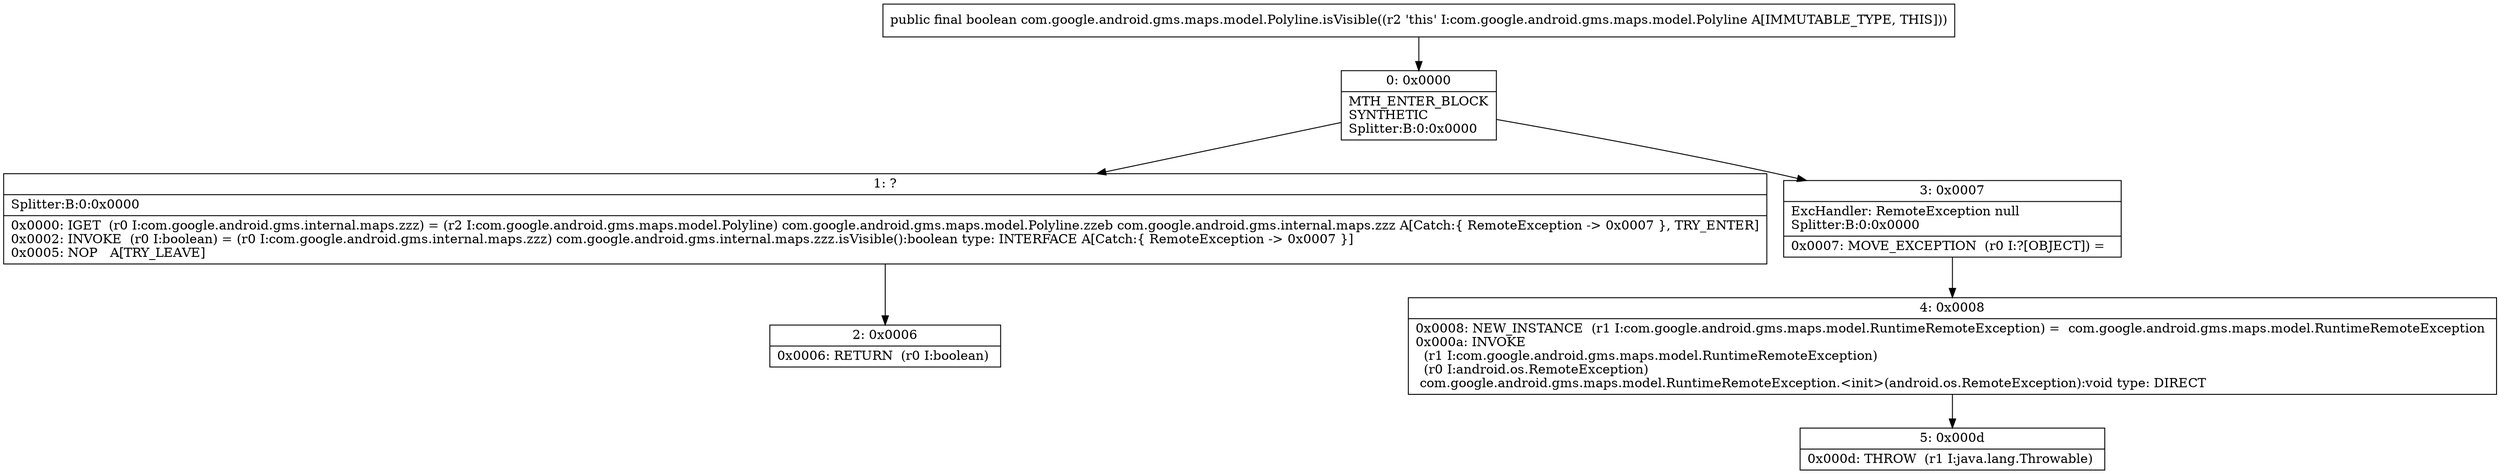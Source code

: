 digraph "CFG forcom.google.android.gms.maps.model.Polyline.isVisible()Z" {
Node_0 [shape=record,label="{0\:\ 0x0000|MTH_ENTER_BLOCK\lSYNTHETIC\lSplitter:B:0:0x0000\l}"];
Node_1 [shape=record,label="{1\:\ ?|Splitter:B:0:0x0000\l|0x0000: IGET  (r0 I:com.google.android.gms.internal.maps.zzz) = (r2 I:com.google.android.gms.maps.model.Polyline) com.google.android.gms.maps.model.Polyline.zzeb com.google.android.gms.internal.maps.zzz A[Catch:\{ RemoteException \-\> 0x0007 \}, TRY_ENTER]\l0x0002: INVOKE  (r0 I:boolean) = (r0 I:com.google.android.gms.internal.maps.zzz) com.google.android.gms.internal.maps.zzz.isVisible():boolean type: INTERFACE A[Catch:\{ RemoteException \-\> 0x0007 \}]\l0x0005: NOP   A[TRY_LEAVE]\l}"];
Node_2 [shape=record,label="{2\:\ 0x0006|0x0006: RETURN  (r0 I:boolean) \l}"];
Node_3 [shape=record,label="{3\:\ 0x0007|ExcHandler: RemoteException null\lSplitter:B:0:0x0000\l|0x0007: MOVE_EXCEPTION  (r0 I:?[OBJECT]) =  \l}"];
Node_4 [shape=record,label="{4\:\ 0x0008|0x0008: NEW_INSTANCE  (r1 I:com.google.android.gms.maps.model.RuntimeRemoteException) =  com.google.android.gms.maps.model.RuntimeRemoteException \l0x000a: INVOKE  \l  (r1 I:com.google.android.gms.maps.model.RuntimeRemoteException)\l  (r0 I:android.os.RemoteException)\l com.google.android.gms.maps.model.RuntimeRemoteException.\<init\>(android.os.RemoteException):void type: DIRECT \l}"];
Node_5 [shape=record,label="{5\:\ 0x000d|0x000d: THROW  (r1 I:java.lang.Throwable) \l}"];
MethodNode[shape=record,label="{public final boolean com.google.android.gms.maps.model.Polyline.isVisible((r2 'this' I:com.google.android.gms.maps.model.Polyline A[IMMUTABLE_TYPE, THIS])) }"];
MethodNode -> Node_0;
Node_0 -> Node_1;
Node_0 -> Node_3;
Node_1 -> Node_2;
Node_3 -> Node_4;
Node_4 -> Node_5;
}

